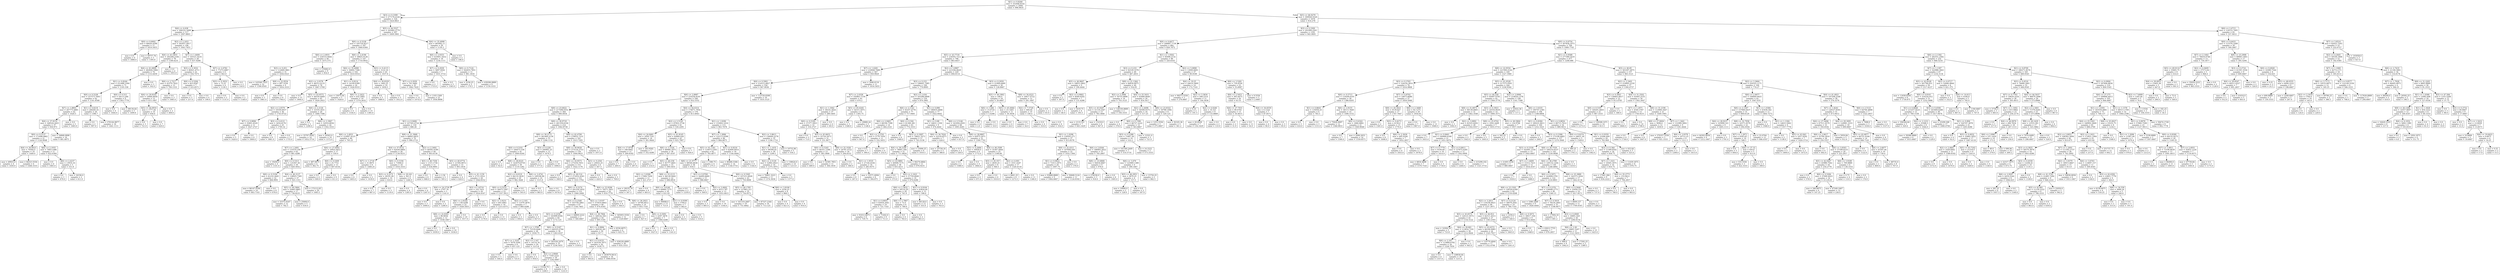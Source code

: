 digraph Tree {
node [shape=box] ;
0 [label="X[1] <= 0.8266\nmse = 332446.8142\nsamples = 2000\nvalue = 996.9635"] ;
1 [label="X[3] <= 0.3399\nmse = 277176.4144\nsamples = 324\nvalue = 1424.6821"] ;
0 -> 1 [labeldistance=2.5, labelangle=45, headlabel="True"] ;
2 [label="X[4] <= 4.638\nmse = 308332.5498\nsamples = 117\nvalue = 1097.8803"] ;
1 -> 2 ;
3 [label="X[0] <= 0.6602\nmse = 68426.4298\nsamples = 11\nvalue = 1619.5455"] ;
2 -> 3 ;
4 [label="mse = 0.0\nsamples = 6\nvalue = 1806.0"] ;
3 -> 4 ;
5 [label="mse = 58757.76\nsamples = 5\nvalue = 1395.8"] ;
3 -> 5 ;
6 [label="X[2] <= 2.1621\nmse = 302057.4917\nsamples = 106\nvalue = 1043.7453"] ;
2 -> 6 ;
7 [label="X[4] <= 43.5855\nmse = 292268.2184\nsamples = 78\nvalue = 1189.4231"] ;
6 -> 7 ;
8 [label="X[4] <= 41.6899\nmse = 282826.5984\nsamples = 74\nvalue = 1153.4459"] ;
7 -> 8 ;
9 [label="X[1] <= 0.8244\nmse = 251488.3364\nsamples = 71\nvalue = 1195.338"] ;
8 -> 9 ;
10 [label="X[0] <= 0.5238\nmse = 257573.7693\nsamples = 62\nvalue = 1141.8548"] ;
9 -> 10 ;
11 [label="X[7] <= 1.8803\nmse = 207773.4881\nsamples = 42\nvalue = 1020.5"] ;
10 -> 11 ;
12 [label="X[4] <= 37.8152\nmse = 168524.2425\nsamples = 37\nvalue = 930.973"] ;
11 -> 12 ;
13 [label="X[0] <= 0.5137\nmse = 171698.0862\nsamples = 21\nvalue = 1120.9048"] ;
12 -> 13 ;
14 [label="X[4] <= 30.8023\nmse = 70564.0\nsamples = 10\nvalue = 1449.0"] ;
13 -> 14 ;
15 [label="mse = 49923.0\nsamples = 4\nvalue = 1450.0"] ;
14 -> 15 ;
16 [label="mse = 84323.5556\nsamples = 6\nvalue = 1448.3333"] ;
14 -> 16 ;
17 [label="X[6] <= 2.1935\nmse = 76813.686\nsamples = 11\nvalue = 822.6364"] ;
13 -> 17 ;
18 [label="mse = 0.0\nsamples = 6\nvalue = 1065.0"] ;
17 -> 18 ;
19 [label="X[6] <= 2.4237\nmse = 13916.16\nsamples = 5\nvalue = 531.8"] ;
17 -> 19 ;
20 [label="mse = 0.0\nsamples = 3\nvalue = 479.0"] ;
19 -> 20 ;
21 [label="mse = 24336.0\nsamples = 2\nvalue = 611.0"] ;
19 -> 21 ;
22 [label="mse = 54868.0898\nsamples = 16\nvalue = 681.6875"] ;
12 -> 22 ;
23 [label="mse = 0.0\nsamples = 5\nvalue = 1683.0"] ;
11 -> 23 ;
24 [label="X[1] <= 0.8218\nmse = 266281.61\nsamples = 20\nvalue = 1396.7"] ;
10 -> 24 ;
25 [label="mse = 0.0\nsamples = 2\nvalue = 997.0"] ;
24 -> 25 ;
26 [label="mse = 276144.9877\nsamples = 18\nvalue = 1441.1111"] ;
24 -> 26 ;
27 [label="X[0] <= 0.515\nmse = 54113.284\nsamples = 9\nvalue = 1563.7778"] ;
9 -> 27 ;
28 [label="mse = 0.0\nsamples = 4\nvalue = 1644.0"] ;
27 -> 28 ;
29 [label="mse = 88136.64\nsamples = 5\nvalue = 1499.6"] ;
27 -> 29 ;
30 [label="mse = 0.0\nsamples = 3\nvalue = 162.0"] ;
8 -> 30 ;
31 [label="mse = 0.0\nsamples = 4\nvalue = 1855.0"] ;
7 -> 31 ;
32 [label="X[7] <= 1.4409\nmse = 105521.9235\nsamples = 28\nvalue = 637.9286"] ;
6 -> 32 ;
33 [label="X[3] <= 0.3032\nmse = 80921.4711\nsamples = 22\nvalue = 554.7273"] ;
32 -> 33 ;
34 [label="X[6] <= 2.7217\nmse = 43370.7822\nsamples = 15\nvalue = 709.1333"] ;
33 -> 34 ;
35 [label="X[4] <= 20.8105\nmse = 10064.8056\nsamples = 12\nvalue = 615.1667"] ;
34 -> 35 ;
36 [label="X[5] <= 44.9916\nmse = 1777.44\nsamples = 10\nvalue = 656.6"] ;
35 -> 36 ;
37 [label="mse = 0.0\nsamples = 3\nvalue = 721.0"] ;
36 -> 37 ;
38 [label="mse = 0.0\nsamples = 7\nvalue = 629.0"] ;
36 -> 38 ;
39 [label="mse = 0.0\nsamples = 2\nvalue = 408.0"] ;
35 -> 39 ;
40 [label="mse = 0.0\nsamples = 3\nvalue = 1085.0"] ;
34 -> 40 ;
41 [label="X[0] <= 0.5294\nmse = 823.8367\nsamples = 7\nvalue = 223.8571"] ;
33 -> 41 ;
42 [label="mse = 0.0\nsamples = 3\nvalue = 257.0"] ;
41 -> 42 ;
43 [label="mse = 0.0\nsamples = 4\nvalue = 199.0"] ;
41 -> 43 ;
44 [label="X[7] <= 2.4782\nmse = 77272.6667\nsamples = 6\nvalue = 943.0"] ;
32 -> 44 ;
45 [label="X[3] <= 0.3032\nmse = 72.25\nsamples = 4\nvalue = 1139.5"] ;
44 -> 45 ;
46 [label="mse = 0.0\nsamples = 2\nvalue = 1131.0"] ;
45 -> 46 ;
47 [label="mse = 0.0\nsamples = 2\nvalue = 1148.0"] ;
45 -> 47 ;
48 [label="mse = 0.0\nsamples = 2\nvalue = 550.0"] ;
44 -> 48 ;
49 [label="X[5] <= 44.5527\nmse = 165082.2779\nsamples = 207\nvalue = 1609.3961"] ;
1 -> 49 ;
50 [label="X[0] <= 0.5238\nmse = 105724.8517\nsamples = 187\nvalue = 1660.6364"] ;
49 -> 50 ;
51 [label="X[6] <= 2.4931\nmse = 234514.9444\nsamples = 40\nvalue = 1475.575"] ;
50 -> 51 ;
52 [label="X[3] <= 0.451\nmse = 112669.3861\nsamples = 31\nvalue = 1656.0323"] ;
51 -> 52 ;
53 [label="mse = 143540.7025\nsamples = 22\nvalue = 1590.4545"] ;
52 -> 53 ;
54 [label="X[8] <= 22.9554\nmse = 997.5556\nsamples = 9\nvalue = 1816.3333"] ;
52 -> 54 ;
55 [label="mse = 0.0\nsamples = 3\nvalue = 1861.0"] ;
54 -> 55 ;
56 [label="mse = 0.0\nsamples = 6\nvalue = 1794.0"] ;
54 -> 56 ;
57 [label="mse = 155682.0\nsamples = 9\nvalue = 854.0"] ;
51 -> 57 ;
58 [label="X[6] <= 2.4196\nmse = 58825.0136\nsamples = 147\nvalue = 1710.9932"] ;
50 -> 58 ;
59 [label="X[4] <= 35.4998\nmse = 50692.7306\nsamples = 102\nvalue = 1610.9314"] ;
58 -> 59 ;
60 [label="X[2] <= 2.0378\nmse = 48312.0133\nsamples = 78\nvalue = 1667.5769"] ;
59 -> 60 ;
61 [label="mse = 0.0\nsamples = 13\nvalue = 1904.0"] ;
60 -> 61 ;
62 [label="X[5] <= 43.6572\nmse = 44559.4069\nsamples = 65\nvalue = 1620.2923"] ;
60 -> 62 ;
63 [label="X[2] <= 2.0579\nmse = 19330.6937\nsamples = 36\nvalue = 1743.9722"] ;
62 -> 63 ;
64 [label="X[7] <= 0.8896\nmse = 35801.6529\nsamples = 11\nvalue = 1627.2727"] ;
63 -> 64 ;
65 [label="mse = 0.0\nsamples = 5\nvalue = 1420.0"] ;
64 -> 65 ;
66 [label="mse = 0.0\nsamples = 6\nvalue = 1800.0"] ;
64 -> 66 ;
67 [label="X[3] <= 0.4121\nmse = 3454.6176\nsamples = 25\nvalue = 1795.32"] ;
63 -> 67 ;
68 [label="mse = 0.0\nsamples = 8\nvalue = 1881.0"] ;
67 -> 68 ;
69 [label="mse = 0.0\nsamples = 17\nvalue = 1755.0"] ;
67 -> 69 ;
70 [label="X[6] <= 2.2126\nmse = 33316.1831\nsamples = 29\nvalue = 1466.7586"] ;
62 -> 70 ;
71 [label="mse = 0.0\nsamples = 5\nvalue = 1296.0"] ;
70 -> 71 ;
72 [label="X[6] <= 2.3967\nmse = 32916.8056\nsamples = 24\nvalue = 1502.3333"] ;
70 -> 72 ;
73 [label="mse = 35797.9592\nsamples = 14\nvalue = 1452.5714"] ;
72 -> 73 ;
74 [label="mse = 20563.0\nsamples = 10\nvalue = 1572.0"] ;
72 -> 74 ;
75 [label="X[1] <= 0.8214\nmse = 14109.6389\nsamples = 24\nvalue = 1426.8333"] ;
59 -> 75 ;
76 [label="mse = 15675.04\nsamples = 5\nvalue = 1626.6"] ;
75 -> 76 ;
77 [label="X[6] <= 2.2422\nmse = 432.2992\nsamples = 19\nvalue = 1374.2632"] ;
75 -> 77 ;
78 [label="mse = 0.0\nsamples = 4\nvalue = 1334.0"] ;
77 -> 78 ;
79 [label="mse = 0.0\nsamples = 15\nvalue = 1385.0"] ;
77 -> 79 ;
80 [label="X[3] <= 0.4115\nmse = 3122.16\nsamples = 45\nvalue = 1937.8"] ;
58 -> 80 ;
81 [label="X[4] <= 30.8329\nmse = 1482.25\nsamples = 10\nvalue = 1850.5"] ;
80 -> 81 ;
82 [label="mse = 0.0\nsamples = 5\nvalue = 1889.0"] ;
81 -> 82 ;
83 [label="mse = 0.0\nsamples = 5\nvalue = 1812.0"] ;
81 -> 83 ;
84 [label="X[7] <= 0.2939\nmse = 791.0482\nsamples = 35\nvalue = 1962.7429"] ;
80 -> 84 ;
85 [label="mse = 0.0\nsamples = 12\nvalue = 1974.0"] ;
84 -> 85 ;
86 [label="mse = 1103.1569\nsamples = 23\nvalue = 1956.8696"] ;
84 -> 86 ;
87 [label="X[4] <= 35.4998\nmse = 465992.11\nsamples = 20\nvalue = 1130.3"] ;
49 -> 87 ;
88 [label="X[6] <= 2.9353\nmse = 410001.5432\nsamples = 18\nvalue = 1234.1111"] ;
87 -> 88 ;
89 [label="X[7] <= 0.2939\nmse = 5897.9592\nsamples = 7\nvalue = 1631.5714"] ;
88 -> 89 ;
90 [label="mse = 0.0\nsamples = 2\nvalue = 1753.0"] ;
89 -> 90 ;
91 [label="mse = 0.0\nsamples = 5\nvalue = 1583.0"] ;
89 -> 91 ;
92 [label="X[0] <= 0.7124\nmse = 502655.7851\nsamples = 11\nvalue = 981.1818"] ;
88 -> 92 ;
93 [label="mse = 2256.25\nsamples = 2\nvalue = 179.5"] ;
92 -> 93 ;
94 [label="mse = 439296.8889\nsamples = 9\nvalue = 1159.3333"] ;
92 -> 94 ;
95 [label="mse = 0.0\nsamples = 2\nvalue = 196.0"] ;
87 -> 95 ;
96 [label="X[5] <= 46.9279\nmse = 300928.5528\nsamples = 1676\nvalue = 914.278"] ;
0 -> 96 [labeldistance=2.5, labelangle=-45, headlabel="False"] ;
97 [label="X[3] <= 0.3309\nmse = 291999.2561\nsamples = 1591\nvalue = 945.0691"] ;
96 -> 97 ;
98 [label="X[0] <= 0.6477\nmse = 248887.7739\nsamples = 882\nvalue = 828.7472"] ;
97 -> 98 ;
99 [label="X[5] <= 43.7718\nmse = 234593.7212\nsamples = 796\nvalue = 883.6457"] ;
98 -> 99 ;
100 [label="X[7] <= 1.6281\nmse = 218940.7089\nsamples = 567\nvalue = 959.9929"] ;
99 -> 100 ;
101 [label="X[0] <= 0.5901\nmse = 214515.0827\nsamples = 556\nvalue = 947.0036"] ;
100 -> 101 ;
102 [label="X[6] <= 2.8987\nmse = 210256.8191\nsamples = 540\nvalue = 932.5352"] ;
101 -> 102 ;
103 [label="X[8] <= 23.6622\nmse = 217298.0352\nsamples = 364\nvalue = 990.0934"] ;
102 -> 103 ;
104 [label="X[1] <= 0.9486\nmse = 107565.0724\nsamples = 150\nvalue = 886.26"] ;
103 -> 104 ;
105 [label="X[6] <= 2.4931\nmse = 123697.9125\nsamples = 80\nvalue = 795.25"] ;
104 -> 105 ;
106 [label="X[7] <= 1.2491\nmse = 133519.356\nsamples = 63\nvalue = 861.4286"] ;
105 -> 106 ;
107 [label="mse = 19200.0\nsamples = 4\nvalue = 1331.0"] ;
106 -> 107 ;
108 [label="X[0] <= 0.5313\nmse = 125307.36\nsamples = 59\nvalue = 829.5932"] ;
106 -> 108 ;
109 [label="X[0] <= 0.5194\nmse = 61232.2645\nsamples = 22\nvalue = 668.9091"] ;
108 -> 109 ;
110 [label="mse = 96147.9184\nsamples = 14\nvalue = 663.7143"] ;
109 -> 110 ;
111 [label="mse = 0.0\nsamples = 8\nvalue = 678.0"] ;
109 -> 111 ;
112 [label="X[4] <= 40.3137\nmse = 138925.7385\nsamples = 37\nvalue = 925.1351"] ;
108 -> 112 ;
113 [label="X[5] <= 40.5864\nmse = 35665.0865\nsamples = 17\nvalue = 738.8235"] ;
112 -> 113 ;
114 [label="mse = 33372.9167\nsamples = 12\nvalue = 782.5"] ;
113 -> 114 ;
115 [label="mse = 25600.0\nsamples = 5\nvalue = 634.0"] ;
113 -> 115 ;
116 [label="mse = 172112.65\nsamples = 20\nvalue = 1083.5"] ;
112 -> 116 ;
117 [label="X[4] <= 27.6002\nmse = 10922.9412\nsamples = 17\nvalue = 550.0"] ;
105 -> 117 ;
118 [label="mse = 487.6875\nsamples = 4\nvalue = 362.75"] ;
117 -> 118 ;
119 [label="X[0] <= 0.5309\nmse = 25.7751\nsamples = 13\nvalue = 607.6154"] ;
117 -> 119 ;
120 [label="mse = 0.0\nsamples = 4\nvalue = 600.0"] ;
119 -> 120 ;
121 [label="mse = 0.0\nsamples = 9\nvalue = 611.0"] ;
119 -> 121 ;
122 [label="X[8] <= 21.3968\nmse = 68843.0835\nsamples = 70\nvalue = 990.2714"] ;
104 -> 122 ;
123 [label="X[4] <= 37.8152\nmse = 82436.6864\nsamples = 26\nvalue = 1136.9231"] ;
122 -> 123 ;
124 [label="X[7] <= 1.2718\nmse = 31.6875\nsamples = 8\nvalue = 1408.25"] ;
123 -> 124 ;
125 [label="mse = 0.0\nsamples = 6\nvalue = 1405.0"] ;
124 -> 125 ;
126 [label="mse = 0.0\nsamples = 2\nvalue = 1418.0"] ;
124 -> 126 ;
127 [label="X[0] <= 0.5194\nmse = 71800.0\nsamples = 18\nvalue = 1016.3333"] ;
123 -> 127 ;
128 [label="X[3] <= 0.2572\nmse = 39191.04\nsamples = 10\nvalue = 816.6"] ;
127 -> 128 ;
129 [label="mse = 0.0\nsamples = 7\nvalue = 687.0"] ;
128 -> 129 ;
130 [label="mse = 0.0\nsamples = 3\nvalue = 1119.0"] ;
128 -> 130 ;
131 [label="X[8] <= 20.241\nmse = 361.0\nsamples = 8\nvalue = 1266.0"] ;
127 -> 131 ;
132 [label="mse = 0.0\nsamples = 4\nvalue = 1285.0"] ;
131 -> 132 ;
133 [label="mse = 0.0\nsamples = 4\nvalue = 1247.0"] ;
131 -> 133 ;
134 [label="X[2] <= 2.3492\nmse = 40592.4189\nsamples = 44\nvalue = 903.6136"] ;
122 -> 134 ;
135 [label="X[5] <= 40.7356\nmse = 1315.1736\nsamples = 11\nvalue = 634.9091"] ;
134 -> 135 ;
136 [label="mse = 0.0\nsamples = 6\nvalue = 668.0"] ;
135 -> 136 ;
137 [label="mse = 2.56\nsamples = 5\nvalue = 595.2"] ;
135 -> 137 ;
138 [label="X[5] <= 40.6774\nmse = 21594.9972\nsamples = 33\nvalue = 993.1818"] ;
134 -> 138 ;
139 [label="mse = 0.0\nsamples = 4\nvalue = 620.0"] ;
138 -> 139 ;
140 [label="X[5] <= 41.1159\nmse = 2715.1914\nsamples = 29\nvalue = 1044.6552"] ;
138 -> 140 ;
141 [label="X[4] <= 24.2739\nmse = 2747.76\nsamples = 5\nvalue = 1141.8"] ;
140 -> 141 ;
142 [label="mse = 0.0\nsamples = 3\nvalue = 1099.0"] ;
141 -> 142 ;
143 [label="mse = 0.0\nsamples = 2\nvalue = 1206.0"] ;
141 -> 143 ;
144 [label="X[2] <= 3.8716\nmse = 332.7431\nsamples = 24\nvalue = 1024.4167"] ;
140 -> 144 ;
145 [label="X[6] <= 2.8164\nmse = 158.4298\nsamples = 22\nvalue = 1028.5455"] ;
144 -> 145 ;
146 [label="X[8] <= 22.8391\nmse = 86.8056\nsamples = 12\nvalue = 1038.1667"] ;
145 -> 146 ;
147 [label="mse = 0.0\nsamples = 2\nvalue = 1059.0"] ;
146 -> 147 ;
148 [label="mse = 0.0\nsamples = 10\nvalue = 1034.0"] ;
146 -> 148 ;
149 [label="mse = 0.0\nsamples = 10\nvalue = 1017.0"] ;
145 -> 149 ;
150 [label="mse = 0.0\nsamples = 2\nvalue = 979.0"] ;
144 -> 150 ;
151 [label="X[8] <= 30.9718\nmse = 281359.6336\nsamples = 214\nvalue = 1062.8738"] ;
103 -> 151 ;
152 [label="X[8] <= 30.2172\nmse = 261460.2136\nsamples = 53\nvalue = 1206.1132"] ;
151 -> 152 ;
153 [label="X[0] <= 0.5101\nmse = 184473.536\nsamples = 41\nvalue = 1069.0244"] ;
152 -> 153 ;
154 [label="mse = 0.0\nsamples = 2\nvalue = 92.0"] ;
153 -> 154 ;
155 [label="X[8] <= 28.8225\nmse = 142470.6759\nsamples = 39\nvalue = 1119.1282"] ;
153 -> 155 ;
156 [label="X[2] <= 6.6319\nmse = 84110.3639\nsamples = 29\nvalue = 982.3448"] ;
155 -> 156 ;
157 [label="X[0] <= 0.5232\nmse = 30475.1947\nsamples = 23\nvalue = 1107.3913"] ;
156 -> 157 ;
158 [label="X[2] <= 3.9231\nmse = 603.4961\nsamples = 16\nvalue = 1215.4375"] ;
157 -> 158 ;
159 [label="mse = 0.0\nsamples = 5\nvalue = 1179.0"] ;
158 -> 159 ;
160 [label="mse = 0.0\nsamples = 11\nvalue = 1232.0"] ;
158 -> 160 ;
161 [label="X[2] <= 2.103\nmse = 11079.3878\nsamples = 7\nvalue = 860.4286"] ;
157 -> 161 ;
162 [label="mse = 0.0\nsamples = 2\nvalue = 694.0"] ;
161 -> 162 ;
163 [label="mse = 0.0\nsamples = 5\nvalue = 927.0"] ;
161 -> 163 ;
164 [label="mse = 0.0\nsamples = 6\nvalue = 503.0"] ;
156 -> 164 ;
165 [label="X[6] <= 2.4741\nmse = 100108.96\nsamples = 10\nvalue = 1515.8"] ;
155 -> 165 ;
166 [label="mse = 0.0\nsamples = 2\nvalue = 883.0"] ;
165 -> 166 ;
167 [label="mse = 0.0\nsamples = 8\nvalue = 1674.0"] ;
165 -> 167 ;
168 [label="X[3] <= 0.228\nmse = 240901.25\nsamples = 12\nvalue = 1674.5"] ;
152 -> 168 ;
169 [label="mse = 0.0\nsamples = 2\nvalue = 577.0"] ;
168 -> 169 ;
170 [label="mse = 0.0\nsamples = 10\nvalue = 1894.0"] ;
168 -> 170 ;
171 [label="X[8] <= 42.4799\nmse = 278932.7231\nsamples = 161\nvalue = 1015.7205"] ;
151 -> 171 ;
172 [label="X[8] <= 39.9039\nmse = 273124.2753\nsamples = 159\nvalue = 1004.9623"] ;
171 -> 172 ;
173 [label="X[4] <= 16.9573\nmse = 275250.7051\nsamples = 153\nvalue = 1022.1176"] ;
172 -> 173 ;
174 [label="mse = 0.0\nsamples = 2\nvalue = 308.0"] ;
173 -> 174 ;
175 [label="X[5] <= 40.514\nmse = 272052.4561\nsamples = 151\nvalue = 1031.5762"] ;
173 -> 175 ;
176 [label="X[0] <= 0.5274\nmse = 291250.3932\nsamples = 133\nvalue = 1060.2406"] ;
175 -> 176 ;
177 [label="X[3] <= 0.2548\nmse = 193758.3983\nsamples = 67\nvalue = 1144.7463"] ;
176 -> 177 ;
178 [label="X[3] <= 0.2258\nmse = 183999.8594\nsamples = 64\nvalue = 1172.125"] ;
177 -> 178 ;
179 [label="X[7] <= 1.3789\nmse = 75518.0446\nsamples = 28\nvalue = 1054.75"] ;
178 -> 179 ;
180 [label="X[7] <= 1.3101\nmse = 7678.3594\nsamples = 8\nvalue = 657.125"] ;
179 -> 180 ;
181 [label="mse = 0.0\nsamples = 3\nvalue = 544.0"] ;
180 -> 181 ;
182 [label="mse = 0.0\nsamples = 5\nvalue = 725.0"] ;
180 -> 182 ;
183 [label="X[2] <= 2.167\nmse = 14114.76\nsamples = 20\nvalue = 1213.8"] ;
179 -> 183 ;
184 [label="mse = 0.0\nsamples = 2\nvalue = 954.0"] ;
183 -> 184 ;
185 [label="X[2] <= 2.8949\nmse = 7350.2222\nsamples = 18\nvalue = 1242.6667"] ;
183 -> 185 ;
186 [label="mse = 15336.75\nsamples = 8\nvalue = 1268.5"] ;
185 -> 186 ;
187 [label="mse = 0.0\nsamples = 10\nvalue = 1222.0"] ;
185 -> 187 ;
188 [label="X[0] <= 0.5187\nmse = 249325.0764\nsamples = 36\nvalue = 1263.4167"] ;
178 -> 188 ;
189 [label="mse = 263326.2479\nsamples = 33\nvalue = 1236.5455"] ;
188 -> 189 ;
190 [label="mse = 0.0\nsamples = 3\nvalue = 1559.0"] ;
188 -> 190 ;
191 [label="mse = 44800.2222\nsamples = 3\nvalue = 560.6667"] ;
177 -> 191 ;
192 [label="X[2] <= 3.0197\nmse = 375610.8843\nsamples = 66\nvalue = 974.4545"] ;
176 -> 192 ;
193 [label="X[4] <= 38.7964\nmse = 348142.583\nsamples = 54\nvalue = 895.5185"] ;
192 -> 193 ;
194 [label="X[1] <= 0.9984\nmse = 369181.69\nsamples = 50\nvalue = 917.1"] ;
193 -> 194 ;
195 [label="X[1] <= 0.9155\nmse = 243539.7875\nsamples = 20\nvalue = 1039.75"] ;
194 -> 195 ;
196 [label="mse = 0.0\nsamples = 2\nvalue = 803.0"] ;
195 -> 196 ;
197 [label="mse = 263679.9414\nsamples = 18\nvalue = 1066.0556"] ;
195 -> 197 ;
198 [label="mse = 436228.4889\nsamples = 30\nvalue = 835.3333"] ;
194 -> 198 ;
199 [label="mse = 6556.6875\nsamples = 4\nvalue = 625.75"] ;
193 -> 199 ;
200 [label="mse = 345003.5556\nsamples = 12\nvalue = 1329.6667"] ;
192 -> 200 ;
201 [label="X[4] <= 23.9296\nmse = 79271.3951\nsamples = 18\nvalue = 819.7778"] ;
175 -> 201 ;
202 [label="mse = 0.0\nsamples = 4\nvalue = 344.0"] ;
201 -> 202 ;
203 [label="X[8] <= 36.2923\nmse = 18766.0612\nsamples = 14\nvalue = 955.7143"] ;
201 -> 203 ;
204 [label="mse = 0.0\nsamples = 7\nvalue = 827.0"] ;
203 -> 204 ;
205 [label="X[0] <= 0.5091\nmse = 4397.3878\nsamples = 7\nvalue = 1084.4286"] ;
203 -> 205 ;
206 [label="mse = 0.0\nsamples = 4\nvalue = 1027.0"] ;
205 -> 206 ;
207 [label="mse = 0.0\nsamples = 3\nvalue = 1161.0"] ;
205 -> 207 ;
208 [label="X[3] <= 0.2561\nmse = 20022.25\nsamples = 6\nvalue = 567.5"] ;
172 -> 208 ;
209 [label="mse = 0.0\nsamples = 3\nvalue = 426.0"] ;
208 -> 209 ;
210 [label="mse = 0.0\nsamples = 3\nvalue = 709.0"] ;
208 -> 210 ;
211 [label="mse = 0.0\nsamples = 2\nvalue = 1871.0"] ;
171 -> 211 ;
212 [label="X[4] <= 44.6314\nmse = 174671.7954\nsamples = 176\nvalue = 813.4943"] ;
102 -> 212 ;
213 [label="X[2] <= 2.5129\nmse = 87822.3736\nsamples = 61\nvalue = 530.2295"] ;
212 -> 213 ;
214 [label="X[4] <= 24.8481\nmse = 1858.7191\nsamples = 18\nvalue = 301.9444"] ;
213 -> 214 ;
215 [label="X[4] <= 17.8758\nmse = 168.6942\nsamples = 11\nvalue = 269.8182"] ;
214 -> 215 ;
216 [label="mse = 0.0\nsamples = 7\nvalue = 260.0"] ;
215 -> 216 ;
217 [label="mse = 0.0\nsamples = 4\nvalue = 287.0"] ;
215 -> 217 ;
218 [label="mse = 343.9592\nsamples = 7\nvalue = 352.4286"] ;
214 -> 218 ;
219 [label="X[5] <= 41.8145\nmse = 92860.026\nsamples = 43\nvalue = 625.7907"] ;
213 -> 219 ;
220 [label="X[6] <= 3.1526\nmse = 89984.1875\nsamples = 36\nvalue = 567.4167"] ;
219 -> 220 ;
221 [label="mse = 0.0\nsamples = 3\nvalue = 214.0"] ;
220 -> 221 ;
222 [label="X[5] <= 40.258\nmse = 85777.4601\nsamples = 33\nvalue = 599.5455"] ;
220 -> 222 ;
223 [label="X[2] <= 3.0306\nmse = 17406.7438\nsamples = 11\nvalue = 421.2727"] ;
222 -> 223 ;
224 [label="mse = 28235.76\nsamples = 5\nvalue = 347.2"] ;
223 -> 224 ;
225 [label="mse = 0.0\nsamples = 6\nvalue = 483.0"] ;
223 -> 225 ;
226 [label="X[8] <= 33.2115\nmse = 96126.9442\nsamples = 22\nvalue = 688.6818"] ;
222 -> 226 ;
227 [label="X[6] <= 3.6148\nmse = 69960.7275\nsamples = 20\nvalue = 631.65"] ;
226 -> 227 ;
228 [label="mse = 80688.0\nsamples = 13\nvalue = 723.0"] ;
227 -> 228 ;
229 [label="X[1] <= 0.9399\nmse = 5760.0\nsamples = 7\nvalue = 462.0"] ;
227 -> 229 ;
230 [label="mse = 0.0\nsamples = 2\nvalue = 342.0"] ;
229 -> 230 ;
231 [label="mse = 0.0\nsamples = 5\nvalue = 510.0"] ;
229 -> 231 ;
232 [label="mse = 0.0\nsamples = 2\nvalue = 1259.0"] ;
226 -> 232 ;
233 [label="mse = 0.0\nsamples = 7\nvalue = 926.0"] ;
219 -> 233 ;
234 [label="X[1] <= 1.0296\nmse = 155602.1016\nsamples = 115\nvalue = 963.7478"] ;
212 -> 234 ;
235 [label="X[7] <= 1.2896\nmse = 122113.9398\nsamples = 80\nvalue = 864.6875"] ;
234 -> 235 ;
236 [label="X[5] <= 41.1341\nmse = 110073.5393\nsamples = 62\nvalue = 783.4677"] ;
235 -> 236 ;
237 [label="X[8] <= 21.9777\nmse = 98546.6638\nsamples = 58\nvalue = 818.5"] ;
236 -> 237 ;
238 [label="X[1] <= 0.9769\nmse = 34499.8489\nsamples = 15\nvalue = 988.8667"] ;
237 -> 238 ;
239 [label="mse = 0.0\nsamples = 2\nvalue = 569.0"] ;
238 -> 239 ;
240 [label="X[2] <= 2.4002\nmse = 8513.787\nsamples = 13\nvalue = 1053.4615"] ;
238 -> 240 ;
241 [label="mse = 0.0\nsamples = 3\nvalue = 885.0"] ;
240 -> 241 ;
242 [label="mse = 0.0\nsamples = 10\nvalue = 1104.0"] ;
240 -> 242 ;
243 [label="X[0] <= 0.5365\nmse = 107231.6928\nsamples = 43\nvalue = 759.0698"] ;
237 -> 243 ;
244 [label="X[5] <= 40.1785\nmse = 127863.311\nsamples = 35\nvalue = 734.0571"] ;
243 -> 244 ;
245 [label="mse = 161319.2687\nsamples = 19\nvalue = 751.6842"] ;
244 -> 245 ;
246 [label="mse = 87327.2344\nsamples = 16\nvalue = 713.125"] ;
244 -> 246 ;
247 [label="X[6] <= 3.8106\nmse = 2256.25\nsamples = 8\nvalue = 868.5"] ;
243 -> 247 ;
248 [label="mse = 0.0\nsamples = 4\nvalue = 821.0"] ;
247 -> 248 ;
249 [label="mse = 0.0\nsamples = 4\nvalue = 916.0"] ;
247 -> 249 ;
250 [label="mse = 1386.75\nsamples = 4\nvalue = 275.5"] ;
236 -> 250 ;
251 [label="X[1] <= 0.9216\nmse = 62600.6914\nsamples = 18\nvalue = 1144.4444"] ;
235 -> 251 ;
252 [label="mse = 80486.5306\nsamples = 14\nvalue = 1144.5714"] ;
251 -> 252 ;
253 [label="mse = 0.0\nsamples = 4\nvalue = 1144.0"] ;
251 -> 253 ;
254 [label="X[2] <= 3.8613\nmse = 158449.2278\nsamples = 35\nvalue = 1190.1714"] ;
234 -> 254 ;
255 [label="X[1] <= 1.1435\nmse = 99399.45\nsamples = 30\nvalue = 1299.5"] ;
254 -> 255 ;
256 [label="X[2] <= 2.5129\nmse = 52802.4023\nsamples = 16\nvalue = 1375.1875"] ;
255 -> 256 ;
257 [label="mse = 76801.3223\nsamples = 11\nvalue = 1374.3636"] ;
256 -> 257 ;
258 [label="mse = 0.0\nsamples = 5\nvalue = 1377.0"] ;
256 -> 258 ;
259 [label="mse = 138624.0\nsamples = 14\nvalue = 1213.0"] ;
255 -> 259 ;
260 [label="mse = 10732.96\nsamples = 5\nvalue = 534.2"] ;
254 -> 260 ;
261 [label="mse = 112720.8398\nsamples = 16\nvalue = 1435.3125"] ;
101 -> 261 ;
262 [label="mse = 3046.6116\nsamples = 11\nvalue = 1616.5455"] ;
100 -> 262 ;
263 [label="X[2] <= 5.8987\nmse = 223184.0629\nsamples = 229\nvalue = 694.6114"] ;
99 -> 263 ;
264 [label="X[3] <= 0.233\nmse = 198001.7085\nsamples = 199\nvalue = 779.8995"] ;
263 -> 264 ;
265 [label="X[7] <= 2.0358\nmse = 192863.7156\nsamples = 45\nvalue = 470.2"] ;
264 -> 265 ;
266 [label="X[1] <= 1.1942\nmse = 39232.3024\nsamples = 37\nvalue = 289.5405"] ;
265 -> 266 ;
267 [label="X[0] <= 0.5182\nmse = 37377.5923\nsamples = 33\nvalue = 316.2727"] ;
266 -> 267 ;
268 [label="mse = 0.0\nsamples = 2\nvalue = 73.0"] ;
267 -> 268 ;
269 [label="X[5] <= 45.8453\nmse = 35724.5473\nsamples = 31\nvalue = 331.9677"] ;
267 -> 269 ;
270 [label="X[0] <= 0.5245\nmse = 46351.1598\nsamples = 13\nvalue = 383.3846"] ;
269 -> 270 ;
271 [label="mse = 0.0\nsamples = 2\nvalue = 489.0"] ;
270 -> 271 ;
272 [label="mse = 52381.7851\nsamples = 11\nvalue = 364.1818"] ;
270 -> 272 ;
273 [label="X[8] <= 32.1036\nmse = 24761.4722\nsamples = 18\nvalue = 294.8333"] ;
269 -> 273 ;
274 [label="mse = 0.0\nsamples = 2\nvalue = 366.0"] ;
273 -> 274 ;
275 [label="X[1] <= 1.0535\nmse = 27144.4336\nsamples = 16\nvalue = 285.9375"] ;
273 -> 275 ;
276 [label="mse = 0.0\nsamples = 8\nvalue = 267.0"] ;
275 -> 276 ;
277 [label="mse = 53571.6094\nsamples = 8\nvalue = 304.875"] ;
275 -> 277 ;
278 [label="mse = 0.0\nsamples = 4\nvalue = 69.0"] ;
266 -> 278 ;
279 [label="X[5] <= 45.6245\nmse = 54315.1875\nsamples = 8\nvalue = 1305.75"] ;
265 -> 279 ;
280 [label="mse = 0.0\nsamples = 3\nvalue = 1568.0"] ;
279 -> 280 ;
281 [label="mse = 20880.24\nsamples = 5\nvalue = 1148.4"] ;
279 -> 281 ;
282 [label="X[2] <= 2.434\nmse = 163286.6808\nsamples = 154\nvalue = 870.3961"] ;
264 -> 282 ;
283 [label="X[6] <= 2.1143\nmse = 93257.4778\nsamples = 77\nvalue = 717.9481"] ;
282 -> 283 ;
284 [label="X[6] <= 2.0465\nmse = 68106.7398\nsamples = 14\nvalue = 464.2143"] ;
283 -> 284 ;
285 [label="mse = 0.0\nsamples = 3\nvalue = 947.0"] ;
284 -> 285 ;
286 [label="X[2] <= 2.2702\nmse = 5776.7934\nsamples = 11\nvalue = 332.5455"] ;
284 -> 286 ;
287 [label="mse = 0.0\nsamples = 7\nvalue = 390.0"] ;
286 -> 287 ;
288 [label="mse = 0.0\nsamples = 4\nvalue = 232.0"] ;
286 -> 288 ;
289 [label="X[0] <= 0.504\nmse = 81360.381\nsamples = 63\nvalue = 774.3333"] ;
283 -> 289 ;
290 [label="mse = 0.0\nsamples = 6\nvalue = 1069.0"] ;
289 -> 290 ;
291 [label="X[3] <= 0.3097\nmse = 79822.7073\nsamples = 57\nvalue = 743.3158"] ;
289 -> 291 ;
292 [label="X[4] <= 38.2169\nmse = 78061.594\nsamples = 51\nvalue = 711.8824"] ;
291 -> 292 ;
293 [label="X[5] <= 43.9881\nmse = 60008.7175\nsamples = 38\nvalue = 655.4211"] ;
292 -> 293 ;
294 [label="mse = 0.0\nsamples = 3\nvalue = 373.0"] ;
293 -> 294 ;
295 [label="X[2] <= 2.1621\nmse = 57729.6049\nsamples = 35\nvalue = 679.6286"] ;
293 -> 295 ;
296 [label="X[6] <= 2.3632\nmse = 59110.29\nsamples = 20\nvalue = 741.9"] ;
295 -> 296 ;
297 [label="X[1] <= 0.8955\nmse = 83054.2041\nsamples = 14\nvalue = 721.7143"] ;
296 -> 297 ;
298 [label="mse = 91612.6875\nsamples = 8\nvalue = 729.75"] ;
297 -> 298 ;
299 [label="mse = 71442.0\nsamples = 6\nvalue = 711.0"] ;
297 -> 299 ;
300 [label="X[6] <= 2.7867\nmse = 72.0\nsamples = 6\nvalue = 789.0"] ;
296 -> 300 ;
301 [label="mse = 0.0\nsamples = 4\nvalue = 783.0"] ;
300 -> 301 ;
302 [label="mse = 0.0\nsamples = 2\nvalue = 801.0"] ;
300 -> 302 ;
303 [label="X[1] <= 0.9164\nmse = 43824.64\nsamples = 15\nvalue = 596.6"] ;
295 -> 303 ;
304 [label="mse = 46128.0\nsamples = 12\nvalue = 555.0"] ;
303 -> 304 ;
305 [label="mse = 0.0\nsamples = 3\nvalue = 763.0"] ;
303 -> 305 ;
306 [label="mse = 94274.6864\nsamples = 13\nvalue = 876.9231"] ;
292 -> 306 ;
307 [label="mse = 15006.25\nsamples = 6\nvalue = 1010.5"] ;
291 -> 307 ;
308 [label="X[1] <= 0.896\nmse = 186835.0666\nsamples = 77\nvalue = 1022.8442"] ;
282 -> 308 ;
309 [label="X[1] <= 0.88\nmse = 24831.1358\nsamples = 9\nvalue = 474.4444"] ;
308 -> 309 ;
310 [label="X[4] <= 34.7024\nmse = 22218.8571\nsamples = 7\nvalue = 428.0"] ;
309 -> 310 ;
311 [label="mse = 25728.16\nsamples = 5\nvalue = 388.8"] ;
310 -> 311 ;
312 [label="mse = 0.0\nsamples = 2\nvalue = 526.0"] ;
310 -> 312 ;
313 [label="mse = 0.0\nsamples = 2\nvalue = 637.0"] ;
309 -> 313 ;
314 [label="X[6] <= 2.5146\nmse = 163204.4505\nsamples = 68\nvalue = 1095.4265"] ;
308 -> 314 ;
315 [label="X[8] <= 28.8807\nmse = 83075.2071\nsamples = 31\nvalue = 1309.7742"] ;
314 -> 315 ;
316 [label="X[3] <= 0.2684\nmse = 16928.0\nsamples = 6\nvalue = 1772.0"] ;
315 -> 316 ;
317 [label="mse = 0.0\nsamples = 2\nvalue = 1588.0"] ;
316 -> 317 ;
318 [label="mse = 0.0\nsamples = 4\nvalue = 1864.0"] ;
316 -> 318 ;
319 [label="X[4] <= 40.3589\nmse = 35367.4944\nsamples = 25\nvalue = 1198.84"] ;
315 -> 319 ;
320 [label="X[5] <= 45.557\nmse = 4830.25\nsamples = 8\nvalue = 940.5"] ;
319 -> 320 ;
321 [label="mse = 0.0\nsamples = 4\nvalue = 871.0"] ;
320 -> 321 ;
322 [label="mse = 0.0\nsamples = 4\nvalue = 1010.0"] ;
320 -> 322 ;
323 [label="X[2] <= 4.001\nmse = 3551.4187\nsamples = 17\nvalue = 1320.4118"] ;
319 -> 323 ;
324 [label="mse = 6661.25\nsamples = 6\nvalue = 1273.5"] ;
323 -> 324 ;
325 [label="mse = 0.0\nsamples = 11\nvalue = 1346.0"] ;
323 -> 325 ;
326 [label="X[1] <= 1.0296\nmse = 159593.271\nsamples = 37\nvalue = 915.8378"] ;
314 -> 326 ;
327 [label="X[8] <= 32.4311\nmse = 107608.936\nsamples = 22\nvalue = 1032.1364"] ;
326 -> 327 ;
328 [label="X[1] <= 0.9822\nmse = 71013.1875\nsamples = 20\nvalue = 1097.75"] ;
327 -> 328 ;
329 [label="mse = 93888.8889\nsamples = 9\nvalue = 1064.6667"] ;
328 -> 329 ;
330 [label="mse = 50668.5124\nsamples = 11\nvalue = 1124.8182"] ;
328 -> 330 ;
331 [label="mse = 0.0\nsamples = 2\nvalue = 376.0"] ;
327 -> 331 ;
332 [label="X[6] <= 2.8344\nmse = 186905.2622\nsamples = 15\nvalue = 745.2667"] ;
326 -> 332 ;
333 [label="X[8] <= 23.6868\nmse = 94434.6667\nsamples = 9\nvalue = 976.0"] ;
332 -> 333 ;
334 [label="mse = 278258.0\nsamples = 3\nvalue = 918.0"] ;
333 -> 334 ;
335 [label="mse = 0.0\nsamples = 6\nvalue = 1005.0"] ;
333 -> 335 ;
336 [label="X[6] <= 3.479\nmse = 125969.1389\nsamples = 6\nvalue = 399.1667"] ;
332 -> 336 ;
337 [label="X[5] <= 46.2951\nmse = 5870.25\nsamples = 4\nvalue = 157.5"] ;
336 -> 337 ;
338 [label="mse = 10000.0\nsamples = 2\nvalue = 128.0"] ;
337 -> 338 ;
339 [label="mse = 0.0\nsamples = 2\nvalue = 187.0"] ;
337 -> 339 ;
340 [label="mse = 15750.25\nsamples = 2\nvalue = 882.5"] ;
336 -> 340 ;
341 [label="X[3] <= 0.2959\nmse = 21908.6489\nsamples = 30\nvalue = 128.8667"] ;
263 -> 341 ;
342 [label="X[5] <= 44.1862\nmse = 168.0\nsamples = 18\nvalue = 20.6667"] ;
341 -> 342 ;
343 [label="X[6] <= 3.081\nmse = 15.6735\nsamples = 7\nvalue = 5.4286"] ;
342 -> 343 ;
344 [label="mse = 0.0\nsamples = 4\nvalue = 2.0"] ;
343 -> 344 ;
345 [label="mse = 0.0\nsamples = 3\nvalue = 10.0"] ;
343 -> 345 ;
346 [label="X[5] <= 45.4064\nmse = 23.1405\nsamples = 11\nvalue = 30.3636"] ;
342 -> 346 ;
347 [label="mse = 0.0\nsamples = 4\nvalue = 24.0"] ;
346 -> 347 ;
348 [label="mse = 0.0\nsamples = 7\nvalue = 34.0"] ;
346 -> 348 ;
349 [label="X[8] <= 34.4221\nmse = 10617.4722\nsamples = 12\nvalue = 291.1667"] ;
341 -> 349 ;
350 [label="X[2] <= 7.5728\nmse = 464.64\nsamples = 10\nvalue = 336.4"] ;
349 -> 350 ;
351 [label="mse = 0.0\nsamples = 4\nvalue = 310.0"] ;
350 -> 351 ;
352 [label="mse = 0.0\nsamples = 6\nvalue = 354.0"] ;
350 -> 352 ;
353 [label="mse = 0.0\nsamples = 2\nvalue = 65.0"] ;
349 -> 353 ;
354 [label="X[1] <= 1.0562\nmse = 95098.2132\nsamples = 86\nvalue = 320.6163"] ;
98 -> 354 ;
355 [label="X[3] <= 0.233\nmse = 92539.3378\nsamples = 49\nvalue = 487.2653"] ;
354 -> 355 ;
356 [label="X[5] <= 40.9607\nmse = 18855.5802\nsamples = 9\nvalue = 190.4444"] ;
355 -> 356 ;
357 [label="mse = 0.0\nsamples = 2\nvalue = 397.0"] ;
356 -> 357 ;
358 [label="X[2] <= 4.9902\nmse = 8569.9592\nsamples = 7\nvalue = 131.4286"] ;
356 -> 358 ;
359 [label="mse = 0.0\nsamples = 3\nvalue = 46.0"] ;
358 -> 359 ;
360 [label="mse = 5418.75\nsamples = 4\nvalue = 195.5"] ;
358 -> 360 ;
361 [label="X[8] <= 21.1364\nmse = 84834.8975\nsamples = 40\nvalue = 554.05"] ;
355 -> 361 ;
362 [label="X[2] <= 5.3996\nmse = 76755.0898\nsamples = 16\nvalue = 703.3125"] ;
361 -> 362 ;
363 [label="X[5] <= 43.9267\nmse = 31118.2367\nsamples = 13\nvalue = 783.3846"] ;
362 -> 363 ;
364 [label="mse = 2133.551\nsamples = 7\nvalue = 643.1429"] ;
363 -> 364 ;
365 [label="mse = 15218.0\nsamples = 6\nvalue = 947.0"] ;
363 -> 365 ;
366 [label="mse = 126336.8889\nsamples = 3\nvalue = 356.3333"] ;
362 -> 366 ;
367 [label="X[4] <= 25.5431\nmse = 65466.6649\nsamples = 24\nvalue = 454.5417"] ;
361 -> 367 ;
368 [label="X[2] <= 2.4498\nmse = 56508.9375\nsamples = 16\nvalue = 517.25"] ;
367 -> 368 ;
369 [label="mse = 0.0\nsamples = 4\nvalue = 378.0"] ;
368 -> 369 ;
370 [label="X[0] <= 0.7396\nmse = 66727.2222\nsamples = 12\nvalue = 563.6667"] ;
368 -> 370 ;
371 [label="X[3] <= 0.2386\nmse = 71667.56\nsamples = 10\nvalue = 532.2"] ;
370 -> 371 ;
372 [label="mse = 101340.2449\nsamples = 7\nvalue = 514.5714"] ;
371 -> 372 ;
373 [label="mse = 14.2222\nsamples = 3\nvalue = 573.3333"] ;
371 -> 373 ;
374 [label="mse = 12321.0\nsamples = 2\nvalue = 721.0"] ;
370 -> 374 ;
375 [label="X[8] <= 23.8322\nmse = 59788.1094\nsamples = 8\nvalue = 329.125"] ;
367 -> 375 ;
376 [label="mse = 1253.5556\nsamples = 3\nvalue = 275.6667"] ;
375 -> 376 ;
377 [label="mse = 92165.36\nsamples = 5\nvalue = 361.2"] ;
375 -> 377 ;
378 [label="X[2] <= 5.0898\nmse = 13000.6691\nsamples = 37\nvalue = 99.9189"] ;
354 -> 378 ;
379 [label="X[4] <= 19.25\nmse = 24619.3469\nsamples = 14\nvalue = 172.7143"] ;
378 -> 379 ;
380 [label="mse = 99273.5556\nsamples = 3\nvalue = 276.6667"] ;
379 -> 380 ;
381 [label="X[2] <= 3.3834\nmse = 508.2314\nsamples = 11\nvalue = 144.3636"] ;
379 -> 381 ;
382 [label="mse = 6.25\nsamples = 2\nvalue = 191.5"] ;
381 -> 382 ;
383 [label="X[2] <= 4.0246\nmse = 16.321\nsamples = 9\nvalue = 133.8889"] ;
381 -> 383 ;
384 [label="mse = 20.6939\nsamples = 7\nvalue = 134.1429"] ;
383 -> 384 ;
385 [label="mse = 0.0\nsamples = 2\nvalue = 133.0"] ;
383 -> 385 ;
386 [label="X[6] <= 3.5281\nmse = 739.4556\nsamples = 23\nvalue = 55.6087"] ;
378 -> 386 ;
387 [label="X[6] <= 2.5453\nmse = 365.4475\nsamples = 20\nvalue = 63.55"] ;
386 -> 387 ;
388 [label="X[4] <= 27.7931\nmse = 69.4793\nsamples = 13\nvalue = 50.4615"] ;
387 -> 388 ;
389 [label="mse = 4.0\nsamples = 2\nvalue = 31.0"] ;
388 -> 389 ;
390 [label="mse = 0.0\nsamples = 11\nvalue = 54.0"] ;
388 -> 390 ;
391 [label="X[4] <= 34.6559\nmse = 6.1224\nsamples = 7\nvalue = 87.8571"] ;
387 -> 391 ;
392 [label="mse = 0.0\nsamples = 4\nvalue = 90.0"] ;
391 -> 392 ;
393 [label="mse = 0.0\nsamples = 3\nvalue = 85.0"] ;
391 -> 393 ;
394 [label="mse = 9.5556\nsamples = 3\nvalue = 2.6667"] ;
386 -> 394 ;
395 [label="X[0] <= 0.6754\nmse = 307858.1973\nsamples = 709\nvalue = 1089.7743"] ;
97 -> 395 ;
396 [label="X[1] <= 0.9588\nmse = 277389.5419\nsamples = 477\nvalue = 1208.086"] ;
395 -> 396 ;
397 [label="X[8] <= 22.9554\nmse = 221569.2144\nsamples = 320\nvalue = 1327.1969"] ;
396 -> 397 ;
398 [label="X[3] <= 0.3765\nmse = 124254.3814\nsamples = 76\nvalue = 1616.9868"] ;
397 -> 398 ;
399 [label="X[0] <= 0.5713\nmse = 119209.0191\nsamples = 39\nvalue = 1386.8205"] ;
398 -> 399 ;
400 [label="X[1] <= 0.8643\nmse = 135056.25\nsamples = 6\nvalue = 783.5"] ;
399 -> 400 ;
401 [label="mse = 0.0\nsamples = 3\nvalue = 416.0"] ;
400 -> 401 ;
402 [label="mse = 0.0\nsamples = 3\nvalue = 1151.0"] ;
400 -> 402 ;
403 [label="X[6] <= 2.9155\nmse = 38113.7649\nsamples = 33\nvalue = 1496.5152"] ;
399 -> 403 ;
404 [label="mse = 75626.9097\nsamples = 12\nvalue = 1368.0833"] ;
403 -> 404 ;
405 [label="X[0] <= 0.6342\nmse = 1866.0862\nsamples = 21\nvalue = 1569.9048"] ;
403 -> 405 ;
406 [label="mse = 0.0\nsamples = 7\nvalue = 1590.0"] ;
405 -> 406 ;
407 [label="mse = 2496.2653\nsamples = 14\nvalue = 1559.8571"] ;
405 -> 407 ;
408 [label="X[7] <= 0.8702\nmse = 14873.8086\nsamples = 37\nvalue = 1859.5946"] ;
398 -> 408 ;
409 [label="X[8] <= 20.3023\nmse = 9139.827\nsamples = 17\nvalue = 1747.7647"] ;
408 -> 409 ;
410 [label="mse = 0.0\nsamples = 2\nvalue = 1581.0"] ;
409 -> 410 ;
411 [label="X[3] <= 0.4273\nmse = 6156.0\nsamples = 15\nvalue = 1770.0"] ;
409 -> 411 ;
412 [label="mse = 0.0\nsamples = 8\nvalue = 1698.0"] ;
411 -> 412 ;
413 [label="X[6] <= 2.3636\nmse = 495.9184\nsamples = 7\nvalue = 1852.2857"] ;
411 -> 413 ;
414 [label="mse = 0.0\nsamples = 4\nvalue = 1833.0"] ;
413 -> 414 ;
415 [label="mse = 0.0\nsamples = 3\nvalue = 1878.0"] ;
413 -> 415 ;
416 [label="X[6] <= 2.3408\nmse = 82.1275\nsamples = 20\nvalue = 1954.65"] ;
408 -> 416 ;
417 [label="mse = 0.0\nsamples = 7\nvalue = 1967.0"] ;
416 -> 417 ;
418 [label="mse = 0.0\nsamples = 13\nvalue = 1948.0"] ;
416 -> 418 ;
419 [label="X[5] <= 41.0528\nmse = 217575.9301\nsamples = 244\nvalue = 1236.9344"] ;
397 -> 419 ;
420 [label="X[5] <= 40.258\nmse = 95097.0795\nsamples = 45\nvalue = 1569.3778"] ;
419 -> 420 ;
421 [label="X[8] <= 31.6873\nmse = 90138.6805\nsamples = 31\nvalue = 1462.3548"] ;
420 -> 421 ;
422 [label="mse = 0.0\nsamples = 3\nvalue = 1092.0"] ;
421 -> 422 ;
423 [label="X[2] <= 3.0892\nmse = 83525.8202\nsamples = 28\nvalue = 1502.0357"] ;
421 -> 423 ;
424 [label="mse = 0.0\nsamples = 7\nvalue = 1655.0"] ;
423 -> 424 ;
425 [label="X[1] <= 0.8461\nmse = 100968.6168\nsamples = 21\nvalue = 1451.0476"] ;
423 -> 425 ;
426 [label="X[7] <= 0.7776\nmse = 9339.69\nsamples = 10\nvalue = 1614.9"] ;
425 -> 426 ;
427 [label="mse = 6834.4898\nsamples = 7\nvalue = 1570.7143"] ;
426 -> 427 ;
428 [label="mse = 0.0\nsamples = 3\nvalue = 1718.0"] ;
426 -> 428 ;
429 [label="X[1] <= 0.8611\nmse = 137672.6281\nsamples = 11\nvalue = 1302.0909"] ;
425 -> 429 ;
430 [label="mse = 0.0\nsamples = 4\nvalue = 1268.0"] ;
429 -> 430 ;
431 [label="mse = 215299.102\nsamples = 7\nvalue = 1321.5714"] ;
429 -> 431 ;
432 [label="X[3] <= 0.3923\nmse = 24554.9439\nsamples = 14\nvalue = 1806.3571"] ;
420 -> 432 ;
433 [label="X[8] <= 25.9742\nmse = 3502.2449\nsamples = 7\nvalue = 1655.5714"] ;
432 -> 433 ;
434 [label="mse = 0.0\nsamples = 2\nvalue = 1562.0"] ;
433 -> 434 ;
435 [label="mse = 0.0\nsamples = 5\nvalue = 1693.0"] ;
433 -> 435 ;
436 [label="X[5] <= 40.5864\nmse = 134.9796\nsamples = 7\nvalue = 1957.1429"] ;
432 -> 436 ;
437 [label="mse = 342.25\nsamples = 2\nvalue = 1947.5"] ;
436 -> 437 ;
438 [label="mse = 0.0\nsamples = 5\nvalue = 1961.0"] ;
436 -> 438 ;
439 [label="X[2] <= 2.0996\nmse = 214629.1378\nsamples = 199\nvalue = 1161.7588"] ;
419 -> 439 ;
440 [label="mse = 22022.56\nsamples = 5\nvalue = 117.2"] ;
439 -> 440 ;
441 [label="X[6] <= 3.0335\nmse = 190747.2381\nsamples = 194\nvalue = 1188.6804"] ;
439 -> 441 ;
442 [label="X[1] <= 0.8384\nmse = 189221.8611\nsamples = 160\nvalue = 1252.1625"] ;
441 -> 442 ;
443 [label="mse = 0.0\nsamples = 3\nvalue = 298.0"] ;
442 -> 443 ;
444 [label="X[3] <= 0.3386\nmse = 175108.4683\nsamples = 157\nvalue = 1270.3949"] ;
442 -> 444 ;
445 [label="X[3] <= 0.3339\nmse = 162091.1556\nsamples = 15\nvalue = 1643.6667"] ;
444 -> 445 ;
446 [label="mse = 21493.5556\nsamples = 3\nvalue = 880.6667"] ;
445 -> 446 ;
447 [label="X[7] <= 1.4409\nmse = 15312.7431\nsamples = 12\nvalue = 1834.4167"] ;
445 -> 447 ;
448 [label="mse = 0.0\nsamples = 7\nvalue = 1939.0"] ;
447 -> 448 ;
449 [label="mse = 0.0\nsamples = 5\nvalue = 1688.0"] ;
447 -> 449 ;
450 [label="X[8] <= 36.7559\nmse = 160210.6537\nsamples = 142\nvalue = 1230.9648"] ;
444 -> 450 ;
451 [label="X[4] <= 36.2789\nmse = 149132.1204\nsamples = 139\nvalue = 1248.4892"] ;
450 -> 451 ;
452 [label="X[0] <= 0.5971\nmse = 142808.5781\nsamples = 122\nvalue = 1218.6803"] ;
451 -> 452 ;
453 [label="X[8] <= 23.1502\nmse = 138324.6349\nsamples = 82\nvalue = 1159.4268"] ;
452 -> 453 ;
454 [label="X[2] <= 3.2611\nmse = 119238.0923\nsamples = 68\nvalue = 1237.3971"] ;
453 -> 454 ;
455 [label="X[5] <= 43.6572\nmse = 126121.9572\nsamples = 41\nvalue = 1154.5122"] ;
454 -> 455 ;
456 [label="mse = 14304.16\nsamples = 5\nvalue = 733.8"] ;
455 -> 456 ;
457 [label="X[4] <= 29.801\nmse = 113654.7191\nsamples = 36\nvalue = 1212.9444"] ;
455 -> 457 ;
458 [label="X[6] <= 2.167\nmse = 115868.6782\nsamples = 34\nvalue = 1228.7059"] ;
457 -> 458 ;
459 [label="mse = 0.0\nsamples = 4\nvalue = 1357.0"] ;
458 -> 459 ;
460 [label="mse = 128830.64\nsamples = 30\nvalue = 1211.6"] ;
458 -> 460 ;
461 [label="mse = 0.0\nsamples = 2\nvalue = 945.0"] ;
457 -> 461 ;
462 [label="X[5] <= 44.812\nmse = 82511.4513\nsamples = 27\nvalue = 1363.2593"] ;
454 -> 462 ;
463 [label="X[5] <= 43.6572\nmse = 80190.9983\nsamples = 24\nvalue = 1325.7917"] ;
462 -> 463 ;
464 [label="mse = 110770.4844\nsamples = 17\nvalue = 1352.4706"] ;
463 -> 464 ;
465 [label="mse = 0.0\nsamples = 7\nvalue = 1261.0"] ;
463 -> 465 ;
466 [label="mse = 0.0\nsamples = 3\nvalue = 1663.0"] ;
462 -> 466 ;
467 [label="X[7] <= 0.2124\nmse = 58079.2041\nsamples = 14\nvalue = 780.7143"] ;
453 -> 467 ;
468 [label="mse = 2256.4\nsamples = 5\nvalue = 540.0"] ;
467 -> 468 ;
469 [label="X[0] <= 0.5073\nmse = 39017.358\nsamples = 9\nvalue = 914.4444"] ;
467 -> 469 ;
470 [label="mse = 0.0\nsamples = 2\nvalue = 1048.0"] ;
469 -> 470 ;
471 [label="mse = 43612.7755\nsamples = 7\nvalue = 876.2857"] ;
469 -> 471 ;
472 [label="X[7] <= 0.2376\nmse = 130048.2775\nsamples = 40\nvalue = 1340.15"] ;
452 -> 472 ;
473 [label="mse = 3380.2469\nsamples = 9\nvalue = 1826.4444"] ;
472 -> 473 ;
474 [label="X[7] <= 0.5019\nmse = 78234.2893\nsamples = 31\nvalue = 1198.9677"] ;
472 -> 474 ;
475 [label="mse = 17004.16\nsamples = 5\nvalue = 691.2"] ;
474 -> 475 ;
476 [label="X[3] <= 0.4949\nmse = 30891.929\nsamples = 26\nvalue = 1296.6154"] ;
474 -> 476 ;
477 [label="X[6] <= 2.28\nmse = 19891.5207\nsamples = 11\nvalue = 1121.5455"] ;
476 -> 477 ;
478 [label="mse = 968.0\nsamples = 9\nvalue = 1062.0"] ;
477 -> 478 ;
479 [label="mse = 17292.25\nsamples = 2\nvalue = 1389.5"] ;
477 -> 479 ;
480 [label="mse = 0.0\nsamples = 15\nvalue = 1425.0"] ;
476 -> 480 ;
481 [label="X[8] <= 25.3889\nmse = 142373.1834\nsamples = 17\nvalue = 1462.4118"] ;
451 -> 481 ;
482 [label="X[0] <= 0.5646\nmse = 35956.551\nsamples = 14\nvalue = 1617.8571"] ;
481 -> 482 ;
483 [label="mse = 6609.157\nsamples = 11\nvalue = 1709.4545"] ;
482 -> 483 ;
484 [label="mse = 0.0\nsamples = 3\nvalue = 1282.0"] ;
482 -> 484 ;
485 [label="mse = 0.0\nsamples = 3\nvalue = 737.0"] ;
481 -> 485 ;
486 [label="mse = 0.0\nsamples = 3\nvalue = 419.0"] ;
450 -> 486 ;
487 [label="X[1] <= 0.8834\nmse = 89715.7612\nsamples = 34\nvalue = 889.9412"] ;
441 -> 487 ;
488 [label="X[0] <= 0.6274\nmse = 24651.36\nsamples = 5\nvalue = 1509.8"] ;
487 -> 488 ;
489 [label="mse = 380.25\nsamples = 2\nvalue = 1701.5"] ;
488 -> 489 ;
490 [label="mse = 0.0\nsamples = 3\nvalue = 1382.0"] ;
488 -> 490 ;
491 [label="X[1] <= 0.9359\nmse = 23266.409\nsamples = 29\nvalue = 783.069"] ;
487 -> 491 ;
492 [label="X[3] <= 0.364\nmse = 11309.8542\nsamples = 24\nvalue = 836.75"] ;
491 -> 492 ;
493 [label="X[7] <= 1.023\nmse = 10045.1875\nsamples = 16\nvalue = 816.75"] ;
492 -> 493 ;
494 [label="mse = 17041.284\nsamples = 9\nvalue = 834.2222"] ;
493 -> 494 ;
495 [label="X[4] <= 35.2773\nmse = 153.0612\nsamples = 7\nvalue = 794.2857"] ;
493 -> 495 ;
496 [label="mse = 0.0\nsamples = 3\nvalue = 780.0"] ;
495 -> 496 ;
497 [label="mse = 0.0\nsamples = 4\nvalue = 805.0"] ;
495 -> 497 ;
498 [label="mse = 11439.1875\nsamples = 8\nvalue = 876.75"] ;
492 -> 498 ;
499 [label="mse = 432.64\nsamples = 5\nvalue = 525.4"] ;
491 -> 499 ;
500 [label="X[5] <= 40.85\nmse = 303307.2975\nsamples = 157\nvalue = 965.3121"] ;
396 -> 500 ;
501 [label="X[2] <= 2.3401\nmse = 219895.2318\nsamples = 57\nvalue = 1300.4737"] ;
500 -> 501 ;
502 [label="X[3] <= 0.3943\nmse = 158463.9017\nsamples = 23\nvalue = 913.4783"] ;
501 -> 502 ;
503 [label="X[0] <= 0.5187\nmse = 140201.4603\nsamples = 21\nvalue = 967.3333"] ;
502 -> 503 ;
504 [label="mse = 0.0\nsamples = 7\nvalue = 1275.0"] ;
503 -> 504 ;
505 [label="mse = 139308.1071\nsamples = 14\nvalue = 813.5"] ;
503 -> 505 ;
506 [label="mse = 0.0\nsamples = 2\nvalue = 348.0"] ;
502 -> 506 ;
507 [label="X[4] <= 31.2502\nmse = 91605.2535\nsamples = 34\nvalue = 1562.2647"] ;
501 -> 507 ;
508 [label="X[7] <= 1.2971\nmse = 4544.3787\nsamples = 13\nvalue = 1744.9231"] ;
507 -> 508 ;
509 [label="mse = 0.0\nsamples = 3\nvalue = 1868.0"] ;
508 -> 509 ;
510 [label="mse = 0.0\nsamples = 10\nvalue = 1708.0"] ;
508 -> 510 ;
511 [label="X[8] <= 31.2196\nmse = 112060.3447\nsamples = 21\nvalue = 1449.1905"] ;
507 -> 511 ;
512 [label="X[8] <= 27.0604\nmse = 3698.0\nsamples = 12\nvalue = 1650.0"] ;
511 -> 512 ;
513 [label="mse = 0.0\nsamples = 4\nvalue = 1736.0"] ;
512 -> 513 ;
514 [label="mse = 0.0\nsamples = 8\nvalue = 1607.0"] ;
512 -> 514 ;
515 [label="X[7] <= 1.3441\nmse = 131089.5802\nsamples = 9\nvalue = 1181.4444"] ;
511 -> 515 ;
516 [label="mse = 270357.5556\nsamples = 3\nvalue = 921.3333"] ;
515 -> 516 ;
517 [label="X[6] <= 3.9378\nmse = 10712.25\nsamples = 6\nvalue = 1311.5"] ;
515 -> 517 ;
518 [label="mse = 0.0\nsamples = 3\nvalue = 1208.0"] ;
517 -> 518 ;
519 [label="mse = 0.0\nsamples = 3\nvalue = 1415.0"] ;
517 -> 519 ;
520 [label="X[2] <= 3.3664\nmse = 250325.1171\nsamples = 100\nvalue = 774.27"] ;
500 -> 520 ;
521 [label="X[6] <= 2.9077\nmse = 194849.9025\nsamples = 42\nvalue = 1047.619"] ;
520 -> 521 ;
522 [label="X[6] <= 2.1367\nmse = 157840.0437\nsamples = 31\nvalue = 899.6129"] ;
521 -> 522 ;
523 [label="X[4] <= 28.9237\nmse = 103990.321\nsamples = 9\nvalue = 1405.1111"] ;
522 -> 523 ;
524 [label="mse = 44302.8056\nsamples = 6\nvalue = 1212.1667"] ;
523 -> 524 ;
525 [label="mse = 0.0\nsamples = 3\nvalue = 1791.0"] ;
523 -> 525 ;
526 [label="X[8] <= 32.7958\nmse = 32571.0579\nsamples = 22\nvalue = 692.8182"] ;
522 -> 526 ;
527 [label="X[7] <= 1.2971\nmse = 9345.65\nsamples = 10\nvalue = 508.5"] ;
526 -> 527 ;
528 [label="mse = 0.0\nsamples = 5\nvalue = 604.0"] ;
527 -> 528 ;
529 [label="X[4] <= 37.32\nmse = 450.8\nsamples = 5\nvalue = 413.0"] ;
527 -> 529 ;
530 [label="mse = 533.5556\nsamples = 3\nvalue = 422.3333"] ;
529 -> 530 ;
531 [label="mse = 0.0\nsamples = 2\nvalue = 399.0"] ;
529 -> 531 ;
532 [label="mse = 22.0764\nsamples = 12\nvalue = 846.4167"] ;
526 -> 532 ;
533 [label="X[1] <= 1.0384\nmse = 63436.562\nsamples = 11\nvalue = 1464.7273"] ;
521 -> 533 ;
534 [label="mse = 0.0\nsamples = 2\nvalue = 1946.0"] ;
533 -> 534 ;
535 [label="X[1] <= 1.1304\nmse = 14623.5062\nsamples = 9\nvalue = 1357.7778"] ;
533 -> 535 ;
536 [label="mse = 0.0\nsamples = 2\nvalue = 1138.0"] ;
535 -> 536 ;
537 [label="X[5] <= 43.943\nmse = 1057.9592\nsamples = 7\nvalue = 1420.5714"] ;
535 -> 537 ;
538 [label="mse = 0.0\nsamples = 5\nvalue = 1400.0"] ;
537 -> 538 ;
539 [label="mse = 0.0\nsamples = 2\nvalue = 1472.0"] ;
537 -> 539 ;
540 [label="X[4] <= 41.4921\nmse = 197208.2548\nsamples = 58\nvalue = 576.3276"] ;
520 -> 540 ;
541 [label="X[7] <= 1.8241\nmse = 128527.8593\nsamples = 51\nvalue = 473.9412"] ;
540 -> 541 ;
542 [label="X[4] <= 27.0496\nmse = 87511.0579\nsamples = 33\nvalue = 350.8182"] ;
541 -> 542 ;
543 [label="X[6] <= 2.0617\nmse = 35700.3916\nsamples = 28\nvalue = 250.5357"] ;
542 -> 543 ;
544 [label="mse = 0.0\nsamples = 4\nvalue = 402.0"] ;
543 -> 544 ;
545 [label="X[6] <= 3.8303\nmse = 37189.6233\nsamples = 24\nvalue = 225.2917"] ;
543 -> 545 ;
546 [label="X[5] <= 42.0267\nmse = 45988.7562\nsamples = 18\nvalue = 254.2778"] ;
545 -> 546 ;
547 [label="mse = 0.0\nsamples = 2\nvalue = 578.0"] ;
546 -> 547 ;
548 [label="X[0] <= 0.5284\nmse = 37000.4023\nsamples = 16\nvalue = 213.8125"] ;
546 -> 548 ;
549 [label="mse = 346.6875\nsamples = 4\nvalue = 147.25"] ;
548 -> 549 ;
550 [label="mse = 47249.1667\nsamples = 12\nvalue = 236.0"] ;
548 -> 550 ;
551 [label="X[6] <= 3.9189\nmse = 709.8889\nsamples = 6\nvalue = 138.3333"] ;
545 -> 551 ;
552 [label="mse = 0.75\nsamples = 4\nvalue = 119.5"] ;
551 -> 552 ;
553 [label="mse = 0.0\nsamples = 2\nvalue = 176.0"] ;
551 -> 553 ;
554 [label="mse = 5959.84\nsamples = 5\nvalue = 912.4"] ;
542 -> 554 ;
555 [label="X[4] <= 29.3095\nmse = 124981.3333\nsamples = 18\nvalue = 699.6667"] ;
541 -> 555 ;
556 [label="X[5] <= 42.6877\nmse = 60721.9184\nsamples = 14\nvalue = 848.7143"] ;
555 -> 556 ;
557 [label="mse = 0.0\nsamples = 4\nvalue = 1122.0"] ;
556 -> 557 ;
558 [label="X[6] <= 2.6977\nmse = 43187.04\nsamples = 10\nvalue = 739.4"] ;
556 -> 558 ;
559 [label="mse = 0.0\nsamples = 2\nvalue = 869.0"] ;
558 -> 559 ;
560 [label="mse = 48735.0\nsamples = 8\nvalue = 707.0"] ;
558 -> 560 ;
561 [label="mse = 0.0\nsamples = 4\nvalue = 178.0"] ;
555 -> 561 ;
562 [label="X[6] <= 2.5123\nmse = 64764.4898\nsamples = 7\nvalue = 1322.2857"] ;
540 -> 562 ;
563 [label="mse = 7688.0\nsamples = 3\nvalue = 1036.0"] ;
562 -> 563 ;
564 [label="mse = 0.0\nsamples = 4\nvalue = 1537.0"] ;
562 -> 564 ;
565 [label="X[6] <= 2.1392\nmse = 282551.2582\nsamples = 232\nvalue = 846.5216"] ;
395 -> 565 ;
566 [label="X[7] <= 1.1397\nmse = 322986.3943\nsamples = 67\nvalue = 1234.3134"] ;
565 -> 566 ;
567 [label="X[5] <= 42.8328\nmse = 301766.651\nsamples = 59\nvalue = 1317.4237"] ;
566 -> 567 ;
568 [label="mse = 11838.8594\nsamples = 8\nvalue = 1730.875"] ;
567 -> 568 ;
569 [label="X[0] <= 0.8161\nmse = 316224.912\nsamples = 51\nvalue = 1252.5686"] ;
567 -> 569 ;
570 [label="X[1] <= 0.8848\nmse = 215257.8225\nsamples = 13\nvalue = 769.1538"] ;
569 -> 570 ;
571 [label="mse = 194304.64\nsamples = 5\nvalue = 329.4"] ;
570 -> 571 ;
572 [label="X[2] <= 2.1231\nmse = 31948.5\nsamples = 8\nvalue = 1044.0"] ;
570 -> 572 ;
573 [label="mse = 39386.8889\nsamples = 6\nvalue = 1015.6667"] ;
572 -> 573 ;
574 [label="mse = 0.0\nsamples = 2\nvalue = 1129.0"] ;
572 -> 574 ;
575 [label="X[3] <= 0.4506\nmse = 243469.6288\nsamples = 38\nvalue = 1417.9474"] ;
569 -> 575 ;
576 [label="mse = 23299.308\nsamples = 17\nvalue = 1680.4706"] ;
575 -> 576 ;
577 [label="X[1] <= 0.894\nmse = 320747.3878\nsamples = 21\nvalue = 1205.4286"] ;
575 -> 577 ;
578 [label="mse = 0.0\nsamples = 4\nvalue = 92.0"] ;
577 -> 578 ;
579 [label="X[3] <= 0.4932\nmse = 35882.5952\nsamples = 17\nvalue = 1467.4118"] ;
577 -> 579 ;
580 [label="X[2] <= 2.4661\nmse = 1428.6942\nsamples = 11\nvalue = 1589.8182"] ;
579 -> 580 ;
581 [label="mse = 0.0\nsamples = 9\nvalue = 1572.0"] ;
580 -> 581 ;
582 [label="mse = 0.0\nsamples = 2\nvalue = 1670.0"] ;
580 -> 582 ;
583 [label="X[5] <= 43.7242\nmse = 21218.0\nsamples = 6\nvalue = 1243.0"] ;
579 -> 583 ;
584 [label="mse = 0.0\nsamples = 2\nvalue = 1449.0"] ;
583 -> 584 ;
585 [label="mse = 0.0\nsamples = 4\nvalue = 1140.0"] ;
583 -> 585 ;
586 [label="X[2] <= 4.0717\nmse = 52846.9844\nsamples = 8\nvalue = 621.375"] ;
566 -> 586 ;
587 [label="mse = 0.0\nsamples = 3\nvalue = 332.0"] ;
586 -> 587 ;
588 [label="X[4] <= 14.613\nmse = 4166.8\nsamples = 5\nvalue = 795.0"] ;
586 -> 588 ;
589 [label="mse = 0.0\nsamples = 2\nvalue = 867.0"] ;
588 -> 589 ;
590 [label="mse = 1184.6667\nsamples = 3\nvalue = 747.0"] ;
588 -> 590 ;
591 [label="X[1] <= 0.8709\nmse = 180271.8576\nsamples = 165\nvalue = 689.0545"] ;
565 -> 591 ;
592 [label="X[3] <= 0.4516\nmse = 78480.3061\nsamples = 55\nvalue = 448.0545"] ;
591 -> 592 ;
593 [label="X[7] <= 0.7793\nmse = 19629.3254\nsamples = 26\nvalue = 305.4615"] ;
592 -> 593 ;
594 [label="mse = 2738.0\nsamples = 3\nvalue = 683.0"] ;
593 -> 594 ;
595 [label="X[7] <= 1.1602\nmse = 815.9962\nsamples = 23\nvalue = 256.2174"] ;
593 -> 595 ;
596 [label="mse = 0.0\nsamples = 5\nvalue = 217.0"] ;
595 -> 596 ;
597 [label="X[4] <= 44.9976\nmse = 496.7654\nsamples = 18\nvalue = 267.1111"] ;
595 -> 597 ;
598 [label="X[6] <= 2.8967\nmse = 531.1429\nsamples = 14\nvalue = 272.0"] ;
597 -> 598 ;
599 [label="mse = 48.0\nsamples = 4\nvalue = 279.0"] ;
598 -> 599 ;
600 [label="mse = 696.96\nsamples = 10\nvalue = 269.2"] ;
598 -> 600 ;
601 [label="mse = 0.0\nsamples = 4\nvalue = 250.0"] ;
597 -> 601 ;
602 [label="X[4] <= 44.5037\nmse = 96670.2996\nsamples = 29\nvalue = 575.8966"] ;
592 -> 602 ;
603 [label="X[2] <= 2.3401\nmse = 71576.0265\nsamples = 23\nvalue = 473.8696"] ;
602 -> 603 ;
604 [label="X[8] <= 28.1429\nmse = 12553.301\nsamples = 17\nvalue = 325.5882"] ;
603 -> 604 ;
605 [label="mse = 7974.6489\nsamples = 15\nvalue = 298.4667"] ;
604 -> 605 ;
606 [label="mse = 0.0\nsamples = 2\nvalue = 529.0"] ;
604 -> 606 ;
607 [label="mse = 0.0\nsamples = 6\nvalue = 894.0"] ;
603 -> 607 ;
608 [label="mse = 0.0\nsamples = 6\nvalue = 967.0"] ;
602 -> 608 ;
609 [label="X[2] <= 6.0904\nmse = 187606.8834\nsamples = 110\nvalue = 809.5545"] ;
591 -> 609 ;
610 [label="X[4] <= 27.275\nmse = 169666.4013\nsamples = 105\nvalue = 844.4667"] ;
609 -> 610 ;
611 [label="X[1] <= 1.0391\nmse = 183559.4881\nsamples = 73\nvalue = 748.137"] ;
610 -> 611 ;
612 [label="X[4] <= 25.5561\nmse = 166902.3849\nsamples = 65\nvalue = 688.2769"] ;
611 -> 612 ;
613 [label="X[2] <= 2.8051\nmse = 108362.5694\nsamples = 40\nvalue = 833.675"] ;
612 -> 613 ;
614 [label="X[3] <= 0.3825\nmse = 58570.3878\nsamples = 14\nvalue = 1003.4286"] ;
613 -> 614 ;
615 [label="mse = 22317.1875\nsamples = 4\nvalue = 673.75"] ;
614 -> 615 ;
616 [label="X[3] <= 0.4558\nmse = 12206.41\nsamples = 10\nvalue = 1135.3"] ;
614 -> 616 ;
617 [label="X[6] <= 2.9297\nmse = 2418.2344\nsamples = 8\nvalue = 1084.625"] ;
616 -> 617 ;
618 [label="mse = 281.25\nsamples = 6\nvalue = 1057.5"] ;
617 -> 618 ;
619 [label="mse = 0.0\nsamples = 2\nvalue = 1166.0"] ;
617 -> 619 ;
620 [label="mse = 0.0\nsamples = 2\nvalue = 1338.0"] ;
616 -> 620 ;
621 [label="X[7] <= 1.2691\nmse = 111302.2737\nsamples = 26\nvalue = 742.2692"] ;
613 -> 621 ;
622 [label="X[2] <= 3.9379\nmse = 39915.0667\nsamples = 15\nvalue = 913.0"] ;
621 -> 622 ;
623 [label="X[8] <= 41.3743\nmse = 21485.7284\nsamples = 9\nvalue = 846.2222"] ;
622 -> 623 ;
624 [label="X[5] <= 42.881\nmse = 11150.2222\nsamples = 6\nvalue = 788.3333"] ;
623 -> 624 ;
625 [label="mse = 0.0\nsamples = 4\nvalue = 863.0"] ;
624 -> 625 ;
626 [label="mse = 0.0\nsamples = 2\nvalue = 639.0"] ;
624 -> 626 ;
627 [label="mse = 22050.0\nsamples = 3\nvalue = 962.0"] ;
623 -> 627 ;
628 [label="mse = 50836.8056\nsamples = 6\nvalue = 1013.1667"] ;
622 -> 628 ;
629 [label="X[4] <= 3.6763\nmse = 114697.157\nsamples = 11\nvalue = 509.4545"] ;
621 -> 629 ;
630 [label="mse = 0.0\nsamples = 2\nvalue = 1164.0"] ;
629 -> 630 ;
631 [label="X[5] <= 42.6392\nmse = 23821.7778\nsamples = 9\nvalue = 364.0"] ;
629 -> 631 ;
632 [label="mse = 6158.6875\nsamples = 4\nvalue = 518.25"] ;
631 -> 632 ;
633 [label="X[8] <= 34.558\nmse = 3690.24\nsamples = 5\nvalue = 240.6"] ;
631 -> 633 ;
634 [label="mse = 0.0\nsamples = 2\nvalue = 315.0"] ;
633 -> 634 ;
635 [label="mse = 0.0\nsamples = 3\nvalue = 191.0"] ;
633 -> 635 ;
636 [label="X[2] <= 2.1621\nmse = 172621.1904\nsamples = 25\nvalue = 455.64"] ;
612 -> 636 ;
637 [label="mse = 0.0\nsamples = 13\nvalue = 237.0"] ;
636 -> 637 ;
638 [label="mse = 251737.75\nsamples = 12\nvalue = 692.5"] ;
636 -> 638 ;
639 [label="X[8] <= 25.0027\nmse = 53235.75\nsamples = 8\nvalue = 1234.5"] ;
611 -> 639 ;
640 [label="mse = 0.0\nsamples = 3\nvalue = 1508.0"] ;
639 -> 640 ;
641 [label="X[1] <= 1.2096\nmse = 13367.04\nsamples = 5\nvalue = 1070.4"] ;
639 -> 641 ;
642 [label="mse = 0.0\nsamples = 3\nvalue = 976.0"] ;
641 -> 642 ;
643 [label="mse = 0.0\nsamples = 2\nvalue = 1212.0"] ;
641 -> 643 ;
644 [label="X[1] <= 1.1378\nmse = 68513.1709\nsamples = 32\nvalue = 1064.2188"] ;
610 -> 644 ;
645 [label="X[1] <= 0.8978\nmse = 57860.7599\nsamples = 23\nvalue = 1127.3913"] ;
644 -> 645 ;
646 [label="mse = 5338.8889\nsamples = 3\nvalue = 1307.6667"] ;
645 -> 646 ;
647 [label="X[0] <= 0.8309\nmse = 60132.9275\nsamples = 20\nvalue = 1100.35"] ;
645 -> 647 ;
648 [label="X[7] <= 1.6911\nmse = 73196.8639\nsamples = 13\nvalue = 1091.4615"] ;
647 -> 648 ;
649 [label="mse = 0.0\nsamples = 2\nvalue = 1083.0"] ;
648 -> 649 ;
650 [label="mse = 86490.0\nsamples = 11\nvalue = 1093.0"] ;
648 -> 650 ;
651 [label="X[7] <= 2.4931\nmse = 35452.1224\nsamples = 7\nvalue = 1116.8571"] ;
647 -> 651 ;
652 [label="mse = 47739.84\nsamples = 5\nvalue = 1093.6"] ;
651 -> 652 ;
653 [label="mse = 0.0\nsamples = 2\nvalue = 1175.0"] ;
651 -> 653 ;
654 [label="mse = 59474.1728\nsamples = 9\nvalue = 902.7778"] ;
644 -> 654 ;
655 [label="X[2] <= 7.6689\nmse = 1245.44\nsamples = 5\nvalue = 76.4"] ;
609 -> 655 ;
656 [label="mse = 3.5556\nsamples = 3\nvalue = 104.3333"] ;
655 -> 656 ;
657 [label="mse = 182.25\nsamples = 2\nvalue = 34.5"] ;
655 -> 657 ;
658 [label="X[6] <= 2.4715\nmse = 118153.7495\nsamples = 85\nvalue = 337.9412"] ;
96 -> 658 ;
659 [label="X[0] <= 0.6433\nmse = 115376.3289\nsamples = 30\nvalue = 549.2667"] ;
658 -> 659 ;
660 [label="X[7] <= 2.1402\nmse = 78434.6746\nsamples = 13\nvalue = 750.3077"] ;
659 -> 660 ;
661 [label="X[5] <= 49.9114\nmse = 55665.75\nsamples = 8\nvalue = 614.0"] ;
660 -> 661 ;
662 [label="X[4] <= 29.0051\nmse = 15405.36\nsamples = 5\nvalue = 447.8"] ;
661 -> 662 ;
663 [label="mse = 0.0\nsamples = 2\nvalue = 296.0"] ;
662 -> 663 ;
664 [label="mse = 72.0\nsamples = 3\nvalue = 549.0"] ;
662 -> 664 ;
665 [label="mse = 0.0\nsamples = 3\nvalue = 891.0"] ;
661 -> 665 ;
666 [label="X[2] <= 4.9409\nmse = 37573.04\nsamples = 5\nvalue = 968.4"] ;
660 -> 666 ;
667 [label="mse = 35024.2222\nsamples = 3\nvalue = 863.3333"] ;
666 -> 667 ;
668 [label="mse = 0.0\nsamples = 2\nvalue = 1126.0"] ;
666 -> 668 ;
669 [label="X[8] <= 23.2908\nmse = 89083.1903\nsamples = 17\nvalue = 395.5294"] ;
659 -> 669 ;
670 [label="X[3] <= 0.2716\nmse = 61591.5556\nsamples = 9\nvalue = 609.6667"] ;
669 -> 670 ;
671 [label="X[4] <= 29.8547\nmse = 49211.6327\nsamples = 7\nvalue = 691.2857"] ;
670 -> 671 ;
672 [label="mse = 0.0\nsamples = 2\nvalue = 912.0"] ;
671 -> 672 ;
673 [label="mse = 41616.0\nsamples = 5\nvalue = 603.0"] ;
671 -> 673 ;
674 [label="mse = 0.0\nsamples = 2\nvalue = 324.0"] ;
670 -> 674 ;
675 [label="X[0] <= 0.6928\nmse = 10389.7344\nsamples = 8\nvalue = 154.625"] ;
669 -> 675 ;
676 [label="mse = 0.25\nsamples = 2\nvalue = 22.5"] ;
675 -> 676 ;
677 [label="X[5] <= 48.0555\nmse = 6094.2222\nsamples = 6\nvalue = 198.6667"] ;
675 -> 677 ;
678 [label="mse = 600.8889\nsamples = 3\nvalue = 130.3333"] ;
677 -> 678 ;
679 [label="mse = 2248.6667\nsamples = 3\nvalue = 267.0"] ;
677 -> 679 ;
680 [label="X[7] <= 3.8514\nmse = 82022.7293\nsamples = 55\nvalue = 222.6727"] ;
658 -> 680 ;
681 [label="X[2] <= 4.2645\nmse = 50538.1908\nsamples = 52\nvalue = 182.0385"] ;
680 -> 681 ;
682 [label="X[7] <= 1.1069\nmse = 82712.571\nsamples = 18\nvalue = 305.6111"] ;
681 -> 682 ;
683 [label="X[6] <= 3.7173\nmse = 19533.6875\nsamples = 12\nvalue = 185.25"] ;
682 -> 683 ;
684 [label="X[2] <= 2.3418\nmse = 1764.0\nsamples = 10\nvalue = 145.0"] ;
683 -> 684 ;
685 [label="mse = 0.0\nsamples = 8\nvalue = 124.0"] ;
684 -> 685 ;
686 [label="mse = 0.0\nsamples = 2\nvalue = 229.0"] ;
684 -> 686 ;
687 [label="mse = 59780.25\nsamples = 2\nvalue = 386.5"] ;
683 -> 687 ;
688 [label="X[1] <= 0.8577\nmse = 122149.5556\nsamples = 6\nvalue = 546.3333"] ;
682 -> 688 ;
689 [label="mse = 0.0\nsamples = 3\nvalue = 798.0"] ;
688 -> 689 ;
690 [label="mse = 117626.8889\nsamples = 3\nvalue = 294.6667"] ;
688 -> 690 ;
691 [label="X[6] <= 2.7419\nmse = 21140.5891\nsamples = 34\nvalue = 116.6176"] ;
681 -> 691 ;
692 [label="X[7] <= 1.7928\nmse = 66445.6875\nsamples = 4\nvalue = 306.25"] ;
691 -> 692 ;
693 [label="mse = 88209.0\nsamples = 2\nvalue = 416.0"] ;
692 -> 693 ;
694 [label="mse = 20592.25\nsamples = 2\nvalue = 196.5"] ;
692 -> 694 ;
695 [label="X[8] <= 31.2205\nmse = 9665.8889\nsamples = 30\nvalue = 91.3333"] ;
691 -> 695 ;
696 [label="X[1] <= 1.0368\nmse = 12082.608\nsamples = 18\nvalue = 127.0556"] ;
695 -> 696 ;
697 [label="X[8] <= 26.1288\nmse = 14357.9097\nsamples = 12\nvalue = 160.4167"] ;
696 -> 697 ;
698 [label="mse = 16420.3333\nsamples = 6\nvalue = 217.0"] ;
697 -> 698 ;
699 [label="X[4] <= 6.1052\nmse = 5892.1389\nsamples = 6\nvalue = 103.8333"] ;
697 -> 699 ;
700 [label="mse = 0.0\nsamples = 2\nvalue = 8.0"] ;
699 -> 700 ;
701 [label="mse = 1950.1875\nsamples = 4\nvalue = 151.75"] ;
699 -> 701 ;
702 [label="X[1] <= 1.1828\nmse = 854.2222\nsamples = 6\nvalue = 60.3333"] ;
696 -> 702 ;
703 [label="mse = 0.0\nsamples = 4\nvalue = 81.0"] ;
702 -> 703 ;
704 [label="mse = 0.0\nsamples = 2\nvalue = 19.0"] ;
702 -> 704 ;
705 [label="X[5] <= 47.584\nmse = 1255.5208\nsamples = 12\nvalue = 37.75"] ;
695 -> 705 ;
706 [label="mse = 0.0\nsamples = 3\nvalue = 98.0"] ;
705 -> 706 ;
707 [label="X[3] <= 0.2732\nmse = 60.6667\nsamples = 9\nvalue = 17.6667"] ;
705 -> 707 ;
708 [label="mse = 0.0\nsamples = 2\nvalue = 31.0"] ;
707 -> 708 ;
709 [label="X[7] <= 1.5432\nmse = 12.6939\nsamples = 7\nvalue = 13.8571"] ;
707 -> 709 ;
710 [label="mse = 10.8889\nsamples = 3\nvalue = 10.6667"] ;
709 -> 710 ;
711 [label="X[4] <= 19.6422\nmse = 0.6875\nsamples = 4\nvalue = 16.25"] ;
709 -> 711 ;
712 [label="mse = 0.0\nsamples = 2\nvalue = 17.0"] ;
711 -> 712 ;
713 [label="mse = 0.25\nsamples = 2\nvalue = 15.5"] ;
711 -> 713 ;
714 [label="mse = 103058.0\nsamples = 3\nvalue = 927.0"] ;
680 -> 714 ;
}